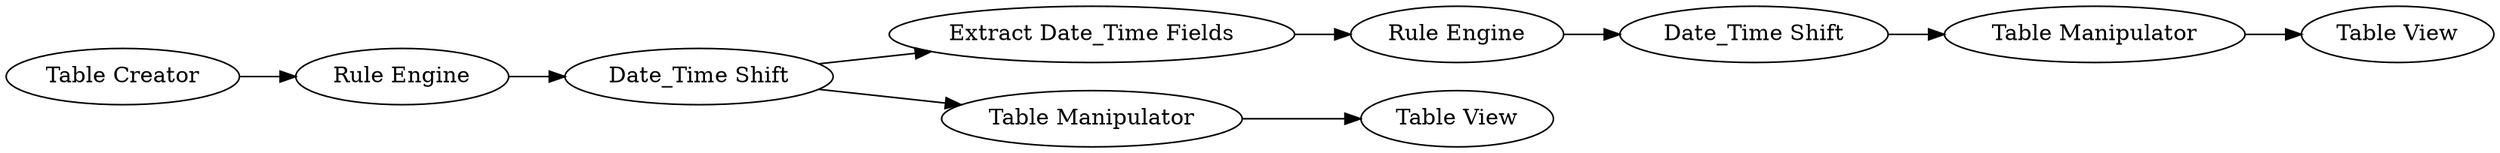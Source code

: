 digraph {
	1 [label="Table Creator"]
	2 [label="Date_Time Shift"]
	3 [label="Rule Engine"]
	4 [label="Extract Date_Time Fields"]
	5 [label="Rule Engine"]
	6 [label="Date_Time Shift"]
	7 [label="Table Manipulator"]
	8 [label="Table Manipulator"]
	9 [label="Table View"]
	10 [label="Table View"]
	1 -> 3
	2 -> 4
	2 -> 7
	3 -> 2
	4 -> 5
	5 -> 6
	6 -> 8
	7 -> 9
	8 -> 10
	rankdir=LR
}
